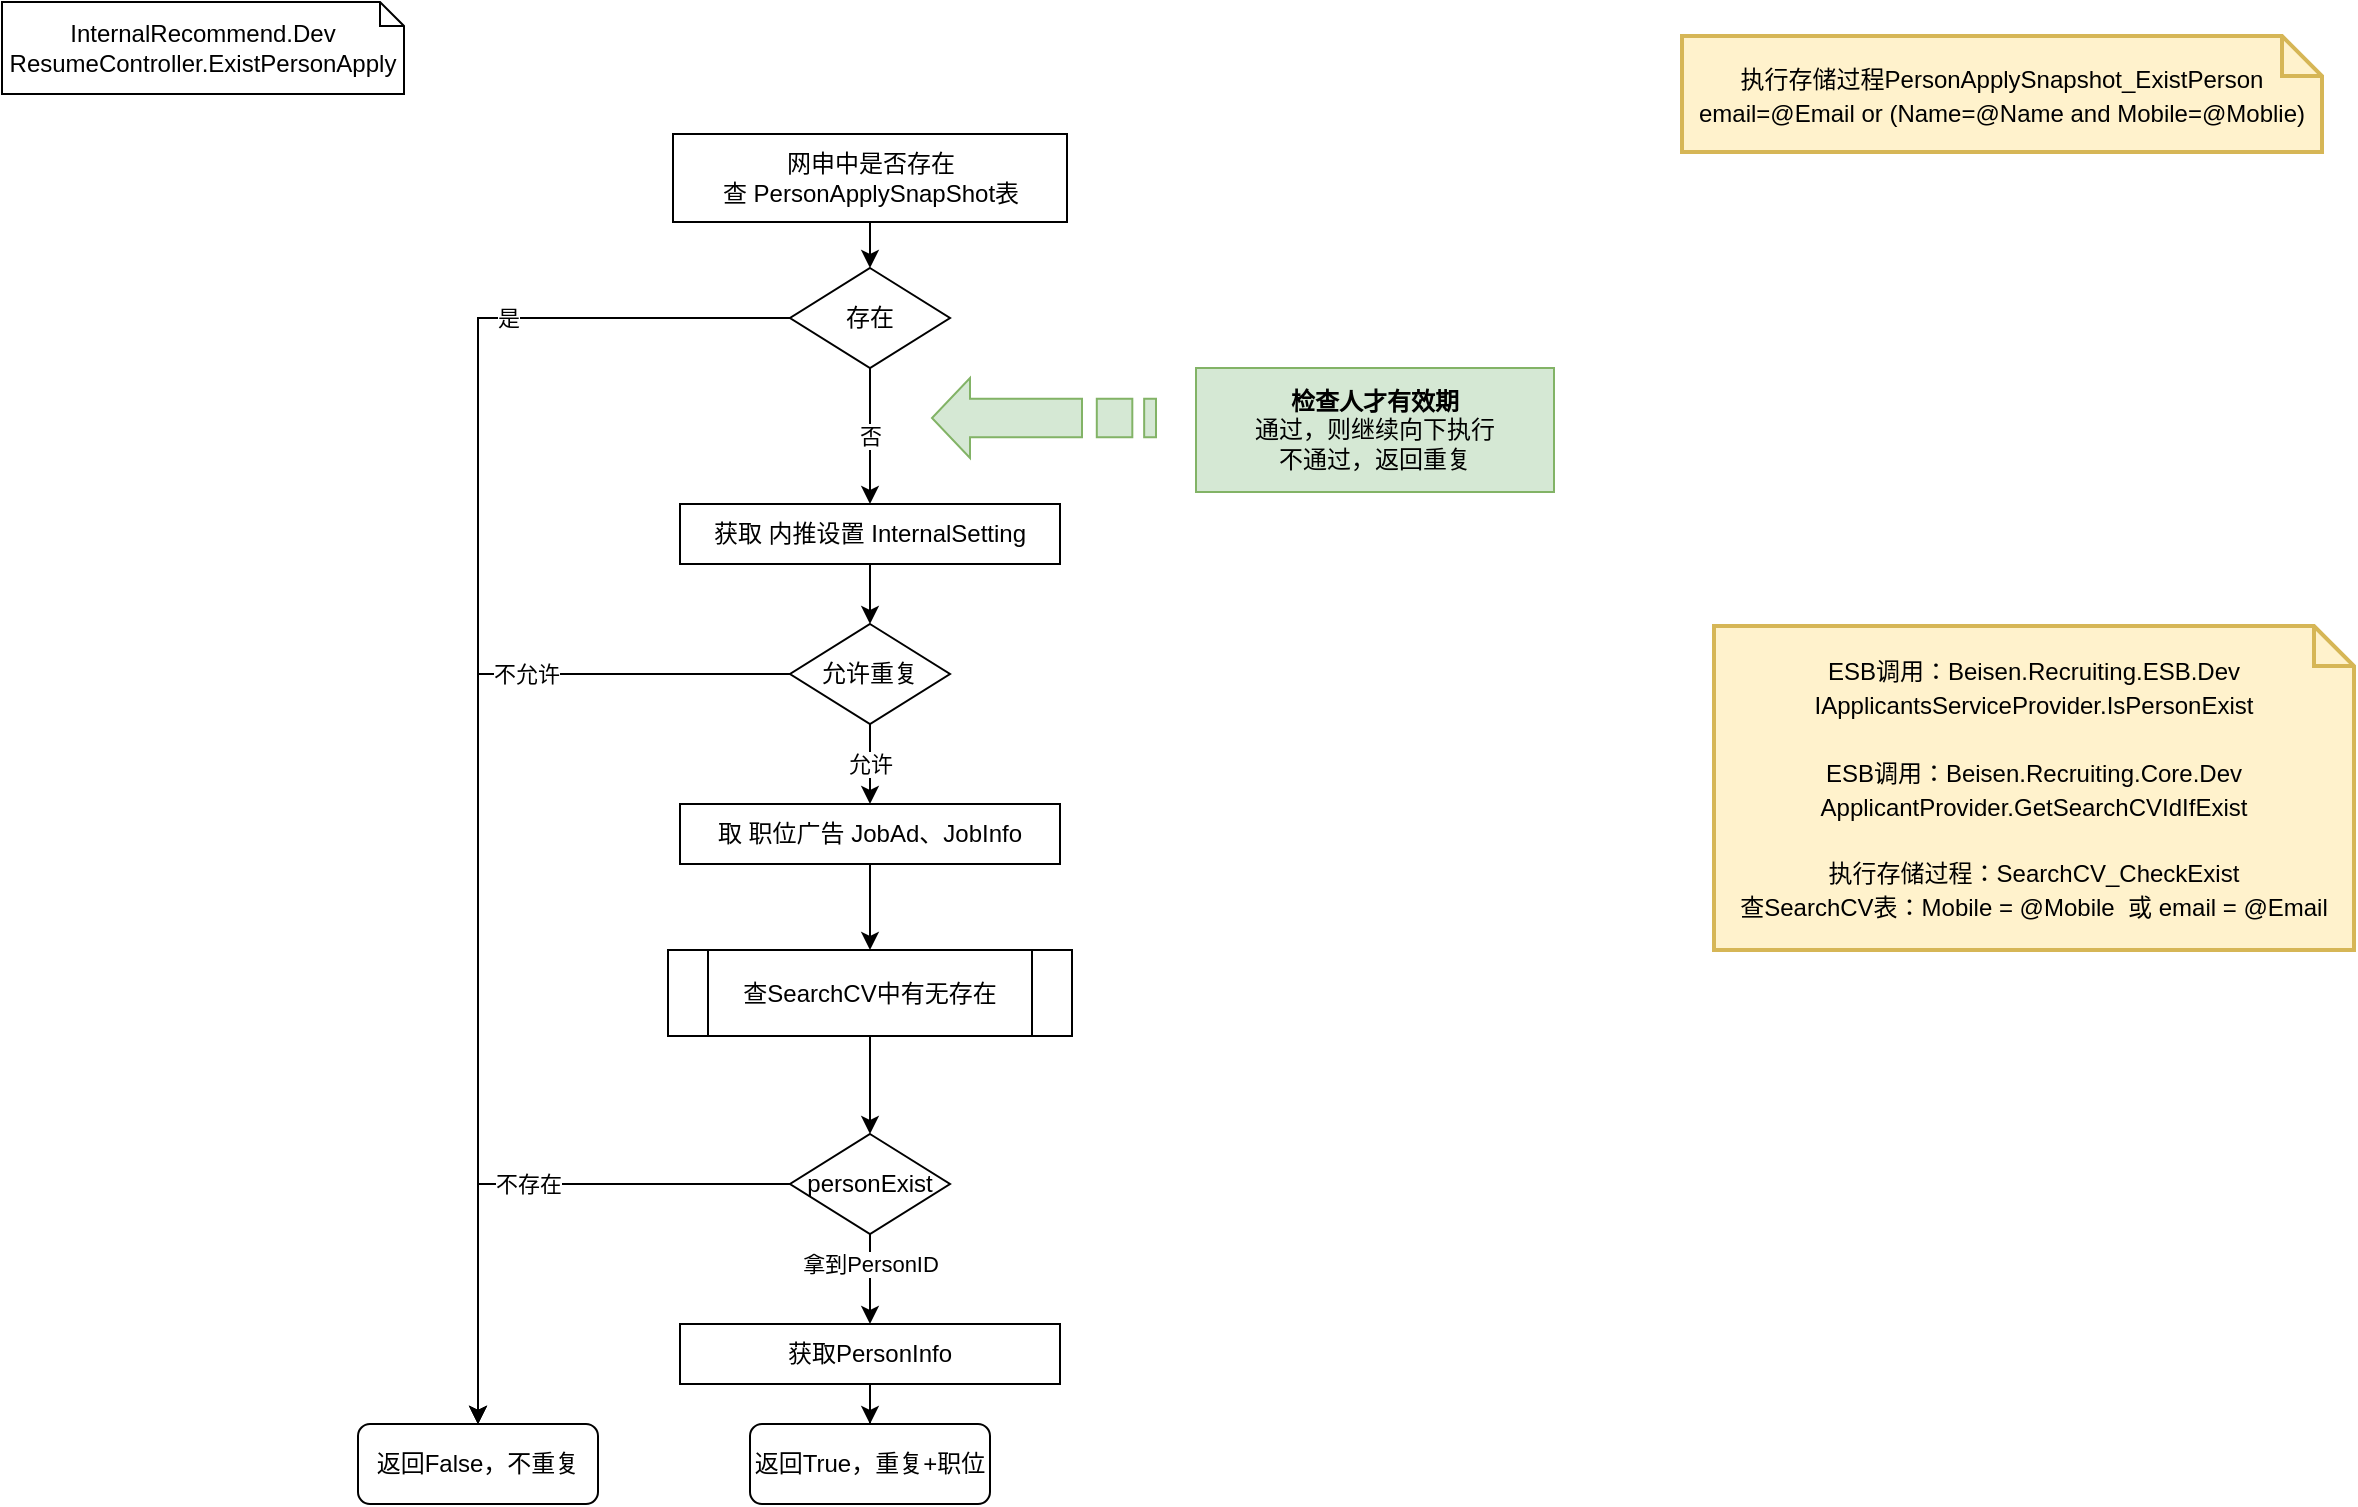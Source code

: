 <mxfile version="13.9.9" type="github">
  <diagram id="cAj1qtsFVKxZxiu678Lv" name="Page-1">
    <mxGraphModel dx="1409" dy="839" grid="0" gridSize="10" guides="1" tooltips="1" connect="1" arrows="1" fold="1" page="1" pageScale="1" pageWidth="1654" pageHeight="2336" math="0" shadow="0">
      <root>
        <mxCell id="0" />
        <mxCell id="1" parent="0" />
        <mxCell id="NxLp5gEP2QYgd8GNl1Bz-1" value="InternalRecommend.Dev&lt;br&gt;ResumeController.ExistPersonApply" style="shape=note;size=12;whiteSpace=wrap;html=1;" parent="1" vertex="1">
          <mxGeometry x="176" y="129" width="201" height="46" as="geometry" />
        </mxCell>
        <mxCell id="NxLp5gEP2QYgd8GNl1Bz-4" value="" style="edgeStyle=orthogonalEdgeStyle;rounded=0;orthogonalLoop=1;jettySize=auto;html=1;" parent="1" source="NxLp5gEP2QYgd8GNl1Bz-2" target="NxLp5gEP2QYgd8GNl1Bz-3" edge="1">
          <mxGeometry relative="1" as="geometry" />
        </mxCell>
        <mxCell id="NxLp5gEP2QYgd8GNl1Bz-2" value="网申中是否存在&lt;br&gt;查 PersonApplySnapShot表" style="rounded=0;whiteSpace=wrap;html=1;" parent="1" vertex="1">
          <mxGeometry x="511.5" y="195" width="197" height="44" as="geometry" />
        </mxCell>
        <mxCell id="NxLp5gEP2QYgd8GNl1Bz-6" value="是" style="edgeStyle=orthogonalEdgeStyle;rounded=0;orthogonalLoop=1;jettySize=auto;html=1;" parent="1" source="NxLp5gEP2QYgd8GNl1Bz-3" target="NxLp5gEP2QYgd8GNl1Bz-32" edge="1">
          <mxGeometry x="-0.602" relative="1" as="geometry">
            <mxPoint x="480" y="315" as="targetPoint" />
            <mxPoint as="offset" />
          </mxGeometry>
        </mxCell>
        <mxCell id="NxLp5gEP2QYgd8GNl1Bz-8" value="否" style="edgeStyle=orthogonalEdgeStyle;rounded=0;orthogonalLoop=1;jettySize=auto;html=1;" parent="1" source="NxLp5gEP2QYgd8GNl1Bz-3" target="NxLp5gEP2QYgd8GNl1Bz-7" edge="1">
          <mxGeometry relative="1" as="geometry" />
        </mxCell>
        <mxCell id="NxLp5gEP2QYgd8GNl1Bz-3" value="存在" style="rhombus;whiteSpace=wrap;html=1;" parent="1" vertex="1">
          <mxGeometry x="570" y="262" width="80" height="50" as="geometry" />
        </mxCell>
        <mxCell id="NxLp5gEP2QYgd8GNl1Bz-10" value="" style="edgeStyle=orthogonalEdgeStyle;rounded=0;orthogonalLoop=1;jettySize=auto;html=1;" parent="1" source="NxLp5gEP2QYgd8GNl1Bz-7" target="NxLp5gEP2QYgd8GNl1Bz-9" edge="1">
          <mxGeometry relative="1" as="geometry" />
        </mxCell>
        <mxCell id="NxLp5gEP2QYgd8GNl1Bz-7" value="获取 内推设置 InternalSetting" style="rounded=0;whiteSpace=wrap;html=1;" parent="1" vertex="1">
          <mxGeometry x="515" y="380" width="190" height="30" as="geometry" />
        </mxCell>
        <mxCell id="NxLp5gEP2QYgd8GNl1Bz-14" value="允许" style="edgeStyle=orthogonalEdgeStyle;rounded=0;orthogonalLoop=1;jettySize=auto;html=1;" parent="1" source="NxLp5gEP2QYgd8GNl1Bz-9" target="NxLp5gEP2QYgd8GNl1Bz-13" edge="1">
          <mxGeometry relative="1" as="geometry" />
        </mxCell>
        <mxCell id="NxLp5gEP2QYgd8GNl1Bz-29" value="不允许" style="edgeStyle=orthogonalEdgeStyle;rounded=0;orthogonalLoop=1;jettySize=auto;html=1;exitX=0;exitY=0.5;exitDx=0;exitDy=0;" parent="1" source="NxLp5gEP2QYgd8GNl1Bz-9" target="NxLp5gEP2QYgd8GNl1Bz-32" edge="1">
          <mxGeometry x="-0.503" relative="1" as="geometry">
            <mxPoint x="480" y="465" as="targetPoint" />
            <mxPoint as="offset" />
          </mxGeometry>
        </mxCell>
        <mxCell id="NxLp5gEP2QYgd8GNl1Bz-9" value="允许重复" style="rhombus;whiteSpace=wrap;html=1;" parent="1" vertex="1">
          <mxGeometry x="570" y="440" width="80" height="50" as="geometry" />
        </mxCell>
        <mxCell id="NxLp5gEP2QYgd8GNl1Bz-31" value="" style="edgeStyle=orthogonalEdgeStyle;rounded=0;orthogonalLoop=1;jettySize=auto;html=1;" parent="1" source="NxLp5gEP2QYgd8GNl1Bz-13" target="NxLp5gEP2QYgd8GNl1Bz-30" edge="1">
          <mxGeometry relative="1" as="geometry" />
        </mxCell>
        <mxCell id="NxLp5gEP2QYgd8GNl1Bz-13" value="取 职位广告 JobAd、JobInfo" style="rounded=0;whiteSpace=wrap;html=1;" parent="1" vertex="1">
          <mxGeometry x="515" y="530" width="190" height="30" as="geometry" />
        </mxCell>
        <mxCell id="NxLp5gEP2QYgd8GNl1Bz-26" value="拿到PersonID" style="edgeStyle=orthogonalEdgeStyle;rounded=0;orthogonalLoop=1;jettySize=auto;html=1;" parent="1" source="NxLp5gEP2QYgd8GNl1Bz-16" target="NxLp5gEP2QYgd8GNl1Bz-25" edge="1">
          <mxGeometry x="-0.333" relative="1" as="geometry">
            <mxPoint as="offset" />
          </mxGeometry>
        </mxCell>
        <mxCell id="NxLp5gEP2QYgd8GNl1Bz-33" value="不存在" style="edgeStyle=orthogonalEdgeStyle;rounded=0;orthogonalLoop=1;jettySize=auto;html=1;" parent="1" source="NxLp5gEP2QYgd8GNl1Bz-16" target="NxLp5gEP2QYgd8GNl1Bz-32" edge="1">
          <mxGeometry x="-0.051" relative="1" as="geometry">
            <mxPoint as="offset" />
          </mxGeometry>
        </mxCell>
        <mxCell id="NxLp5gEP2QYgd8GNl1Bz-16" value="personExist" style="rhombus;whiteSpace=wrap;html=1;" parent="1" vertex="1">
          <mxGeometry x="570" y="695" width="80" height="50" as="geometry" />
        </mxCell>
        <mxCell id="NxLp5gEP2QYgd8GNl1Bz-24" value="" style="edgeStyle=orthogonalEdgeStyle;rounded=0;orthogonalLoop=1;jettySize=auto;html=1;" parent="1" source="NxLp5gEP2QYgd8GNl1Bz-30" target="NxLp5gEP2QYgd8GNl1Bz-16" edge="1">
          <mxGeometry relative="1" as="geometry">
            <mxPoint x="610" y="665" as="sourcePoint" />
          </mxGeometry>
        </mxCell>
        <mxCell id="NxLp5gEP2QYgd8GNl1Bz-28" value="" style="edgeStyle=orthogonalEdgeStyle;rounded=0;orthogonalLoop=1;jettySize=auto;html=1;" parent="1" source="NxLp5gEP2QYgd8GNl1Bz-25" target="NxLp5gEP2QYgd8GNl1Bz-27" edge="1">
          <mxGeometry relative="1" as="geometry" />
        </mxCell>
        <mxCell id="NxLp5gEP2QYgd8GNl1Bz-25" value="获取PersonInfo" style="rounded=0;whiteSpace=wrap;html=1;" parent="1" vertex="1">
          <mxGeometry x="515" y="790" width="190" height="30" as="geometry" />
        </mxCell>
        <mxCell id="NxLp5gEP2QYgd8GNl1Bz-27" value="返回True，重复+职位" style="rounded=1;whiteSpace=wrap;html=1;" parent="1" vertex="1">
          <mxGeometry x="550" y="840" width="120" height="40" as="geometry" />
        </mxCell>
        <mxCell id="NxLp5gEP2QYgd8GNl1Bz-30" value="&lt;span&gt;查SearchCV中有无存在&lt;/span&gt;" style="shape=process;whiteSpace=wrap;html=1;backgroundOutline=1;" parent="1" vertex="1">
          <mxGeometry x="509" y="603" width="202" height="43" as="geometry" />
        </mxCell>
        <mxCell id="NxLp5gEP2QYgd8GNl1Bz-32" value="返回False，不重复" style="whiteSpace=wrap;html=1;rounded=1;" parent="1" vertex="1">
          <mxGeometry x="354" y="840" width="120" height="40" as="geometry" />
        </mxCell>
        <mxCell id="jFR7ZG9WP6rk3sukpmqP-1" value="&lt;span style=&quot;color: rgb(0 , 0 , 0) ; font-size: 12px&quot;&gt;ESB调用：&lt;/span&gt;&lt;span style=&quot;color: rgb(0 , 0 , 0) ; font-size: 12px&quot;&gt;Beisen.Recruiting.ESB.Dev&lt;/span&gt;&lt;span style=&quot;color: rgb(0 , 0 , 0) ; font-size: 12px&quot;&gt;&lt;br&gt;IApplicantsServiceProvider.IsPersonExist&lt;br&gt;&lt;br&gt;&lt;/span&gt;&lt;span style=&quot;color: rgb(0 , 0 , 0) ; font-size: 12px&quot;&gt;ESB调用：Beisen.Recruiting.Core.Dev&lt;/span&gt;&lt;br style=&quot;color: rgb(0 , 0 , 0) ; font-size: 12px&quot;&gt;&lt;span style=&quot;color: rgb(0 , 0 , 0) ; font-size: 12px&quot;&gt;ApplicantProvider.GetSearchCVIdIfExist&lt;/span&gt;&lt;br style=&quot;color: rgb(0 , 0 , 0) ; font-size: 12px&quot;&gt;&lt;br style=&quot;color: rgb(0 , 0 , 0) ; font-size: 12px&quot;&gt;&lt;span style=&quot;color: rgb(0 , 0 , 0) ; font-size: 12px&quot;&gt;执行存储过程：SearchCV_CheckExist&lt;/span&gt;&lt;br style=&quot;color: rgb(0 , 0 , 0) ; font-size: 12px&quot;&gt;&lt;span style=&quot;color: rgb(0 , 0 , 0) ; font-size: 12px&quot;&gt;查SearchCV表：Mobile = @Mobile&amp;nbsp; 或&amp;nbsp;email = @Email&lt;/span&gt;&lt;span style=&quot;color: rgb(0 , 0 , 0) ; font-size: 12px&quot;&gt;&lt;br&gt;&lt;/span&gt;" style="shape=note;strokeWidth=2;fontSize=14;size=20;whiteSpace=wrap;html=1;fillColor=#fff2cc;strokeColor=#d6b656;fontColor=#666600;rounded=1;" vertex="1" parent="1">
          <mxGeometry x="1032" y="441" width="320" height="162" as="geometry" />
        </mxCell>
        <mxCell id="jFR7ZG9WP6rk3sukpmqP-2" value="&lt;span style=&quot;color: rgb(0 , 0 , 0) ; font-size: 12px&quot;&gt;执行存储过程PersonApplySnapshot_ExistPerson&lt;/span&gt;&lt;br style=&quot;color: rgb(0 , 0 , 0) ; font-size: 12px&quot;&gt;&lt;span style=&quot;color: rgb(0 , 0 , 0) ; font-size: 12px&quot;&gt;email=@Email or (Name=@Name and Mobile=@Moblie)&lt;/span&gt;&lt;span style=&quot;color: rgb(0 , 0 , 0) ; font-size: 12px&quot;&gt;&lt;br&gt;&lt;/span&gt;" style="shape=note;strokeWidth=2;fontSize=14;size=20;whiteSpace=wrap;html=1;fillColor=#fff2cc;strokeColor=#d6b656;fontColor=#666600;rounded=1;" vertex="1" parent="1">
          <mxGeometry x="1016" y="146" width="320" height="58" as="geometry" />
        </mxCell>
        <mxCell id="jFR7ZG9WP6rk3sukpmqP-3" value="&lt;b&gt;检查人才有效期&lt;/b&gt;&lt;br&gt;通过，则继续向下执行&lt;br&gt;不通过，返回重复" style="rounded=0;whiteSpace=wrap;html=1;fillColor=#d5e8d4;strokeColor=#82b366;" vertex="1" parent="1">
          <mxGeometry x="773" y="312" width="179" height="62" as="geometry" />
        </mxCell>
        <mxCell id="jFR7ZG9WP6rk3sukpmqP-4" value="" style="html=1;shadow=0;dashed=0;align=center;verticalAlign=middle;shape=mxgraph.arrows2.stripedArrow;dy=0.52;dx=19;notch=37;rounded=1;rotation=-180;fillColor=#d5e8d4;strokeColor=#82b366;" vertex="1" parent="1">
          <mxGeometry x="641" y="317" width="112" height="40" as="geometry" />
        </mxCell>
      </root>
    </mxGraphModel>
  </diagram>
</mxfile>
